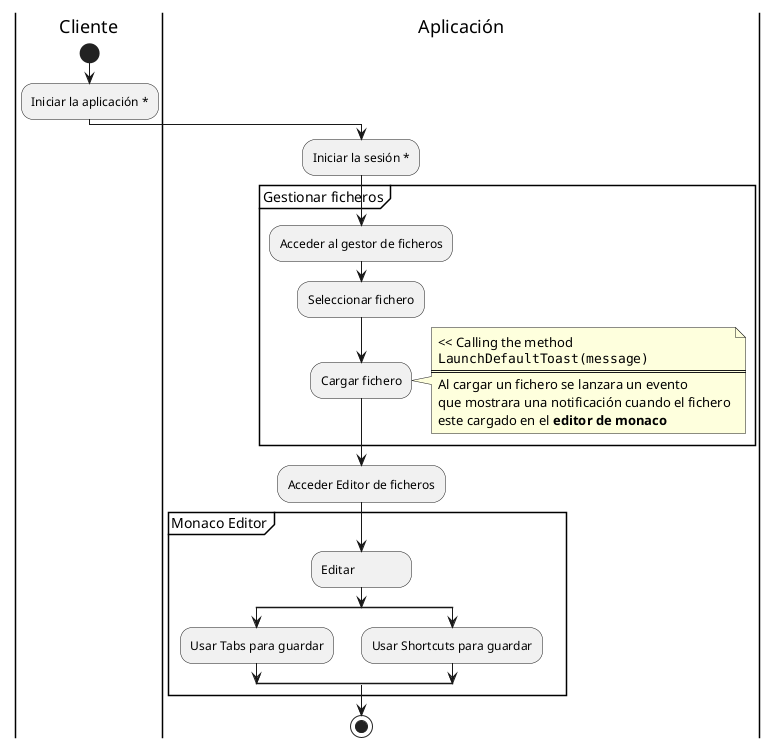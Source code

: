 @startuml
'https://plantuml.com/activity-diagram-beta
'!theme amiga from https://raw.githubusercontent.com/plantuml/plantuml/master/themes

'Iniciar Sesión
skinparam defaultFontName consolas
skinparam minClassWidth 100
skinparam conditionStyle inside
'skinparam defaultTextAlignment center

|Cliente|

  start
  :Iniciar la aplicación *;

  |Aplicación|

  :Iniciar la sesión *;

  partition "Gestionar ficheros" {
    :Acceder al gestor de ficheros;

    :Seleccionar fichero;
    :Cargar fichero;
    note right
      << Calling the method
      ""LaunchDefaultToast(message)""
      ====
      Al cargar un fichero se lanzara un evento
      que mostrara una notificación cuando el fichero
      este cargado en el <b>editor de monaco</b>
    end note
  }

  :Acceder Editor de ficheros;

  partition "Monaco Editor" {

    :Editar;

    split
       :Usar Tabs para guardar;
    split again
       :Usar Shortcuts para guardar;
    end split
  }
  stop



@enduml
